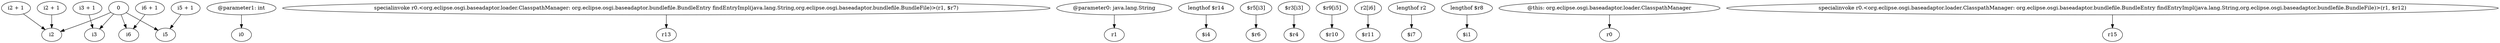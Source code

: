 digraph g {
0[label="0"]
1[label="i2"]
0->1[label=""]
2[label="@parameter1: int"]
3[label="i0"]
2->3[label=""]
4[label="i3"]
0->4[label=""]
5[label="i2 + 1"]
5->1[label=""]
6[label="specialinvoke r0.<org.eclipse.osgi.baseadaptor.loader.ClasspathManager: org.eclipse.osgi.baseadaptor.bundlefile.BundleEntry findEntryImpl(java.lang.String,org.eclipse.osgi.baseadaptor.bundlefile.BundleFile)>(r1, $r7)"]
7[label="r13"]
6->7[label=""]
8[label="i3 + 1"]
8->4[label=""]
9[label="@parameter0: java.lang.String"]
10[label="r1"]
9->10[label=""]
11[label="lengthof $r14"]
12[label="$i4"]
11->12[label=""]
13[label="$r5[i3]"]
14[label="$r6"]
13->14[label=""]
15[label="$r3[i3]"]
16[label="$r4"]
15->16[label=""]
17[label="$r9[i5]"]
18[label="$r10"]
17->18[label=""]
19[label="r2[i6]"]
20[label="$r11"]
19->20[label=""]
21[label="lengthof r2"]
22[label="$i7"]
21->22[label=""]
23[label="lengthof $r8"]
24[label="$i1"]
23->24[label=""]
25[label="i2 + 1"]
25->1[label=""]
26[label="i6 + 1"]
27[label="i6"]
26->27[label=""]
28[label="i5"]
0->28[label=""]
0->27[label=""]
29[label="@this: org.eclipse.osgi.baseadaptor.loader.ClasspathManager"]
30[label="r0"]
29->30[label=""]
31[label="i5 + 1"]
31->28[label=""]
32[label="specialinvoke r0.<org.eclipse.osgi.baseadaptor.loader.ClasspathManager: org.eclipse.osgi.baseadaptor.bundlefile.BundleEntry findEntryImpl(java.lang.String,org.eclipse.osgi.baseadaptor.bundlefile.BundleFile)>(r1, $r12)"]
33[label="r15"]
32->33[label=""]
}